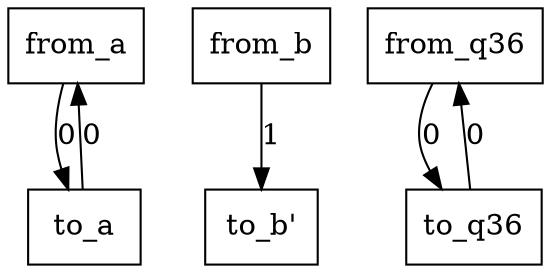 digraph {
    graph [rankdir=TB
          ,bgcolor=transparent];
    node [shape=box
         ,fillcolor=white
         ,style=filled];
    0 [label=<from_a>];
    1 [label=<from_b>];
    2 [label=<from_q36>];
    3 [label=<to_a>];
    4 [label=<to_q36>];
    5 [label=<to_b'>];
    0 -> 3 [label=0];
    1 -> 5 [label=1];
    2 -> 4 [label=0];
    3 -> 0 [label=0];
    4 -> 2 [label=0];
}